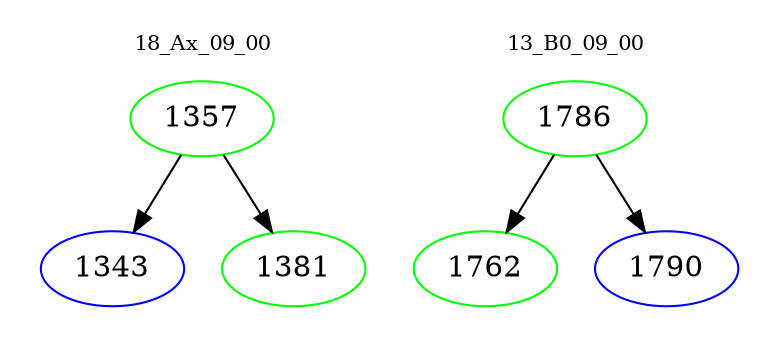 digraph{
subgraph cluster_0 {
color = white
label = "18_Ax_09_00";
fontsize=10;
T0_1357 [label="1357", color="green"]
T0_1357 -> T0_1343 [color="black"]
T0_1343 [label="1343", color="blue"]
T0_1357 -> T0_1381 [color="black"]
T0_1381 [label="1381", color="green"]
}
subgraph cluster_1 {
color = white
label = "13_B0_09_00";
fontsize=10;
T1_1786 [label="1786", color="green"]
T1_1786 -> T1_1762 [color="black"]
T1_1762 [label="1762", color="green"]
T1_1786 -> T1_1790 [color="black"]
T1_1790 [label="1790", color="blue"]
}
}
